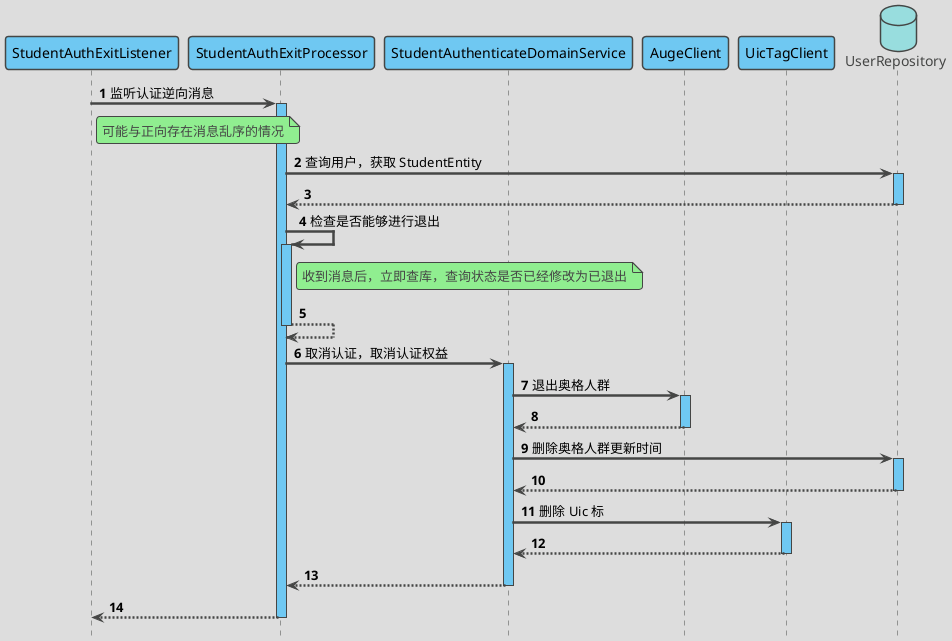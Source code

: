 @startuml
'https://plantuml.com/sequence-diagram

'隐藏脚注
hide footbox
autoActivate on

'使用 toy 主题
!theme toy

'编号
autonumber 1

'隐藏孤立的参与者
hide unlinked

'文字对齐，向左对齐
skinparam sequenceMessageAlign left

'箭头粗度
skinparam sequenceArrowThickness 2.5

' 皮肤
skinparam sequence {
    LifeLineBackgroundColor #6FC8F2
    ParticipantBackgroundColor #6FC8F2
    ParticipantFontColor black
    ActorBackgroundColor #6FC8F2
    ActorFontColor black
}

participant StudentAuthExitListener as StudentAuthExitListener
participant StudentAuthExitProcessor as StudentAuthExitProcessor
participant UserConvert as UserConvert
participant StudentAuthenticateDomainService as StudentAuthenticateDomainService
participant UserAuthenticateValidator as UserAuthenticateValidator
participant AugeClient as AugeClient
participant UicTagClient as UicTagClient
database UserRepository as UserRepository

StudentAuthExitListener -> StudentAuthExitProcessor : 监听认证逆向消息
note right of StudentAuthExitListener
    可能与正向存在消息乱序的情况
end note

StudentAuthExitProcessor -> UserRepository : 查询用户，获取 StudentEntity
return

StudentAuthExitProcessor -> StudentAuthExitProcessor : 检查是否能够进行退出
note right of StudentAuthExitProcessor
    收到消息后，立即查库，查询状态是否已经修改为已退出
end note
return

StudentAuthExitProcessor -> StudentAuthenticateDomainService : 取消认证，取消认证权益

StudentAuthenticateDomainService -> AugeClient : 退出奥格人群
return

StudentAuthenticateDomainService -> UserRepository : 删除奥格人群更新时间
return

StudentAuthenticateDomainService -> UicTagClient : 删除 Uic 标
return

return

return
@enduml